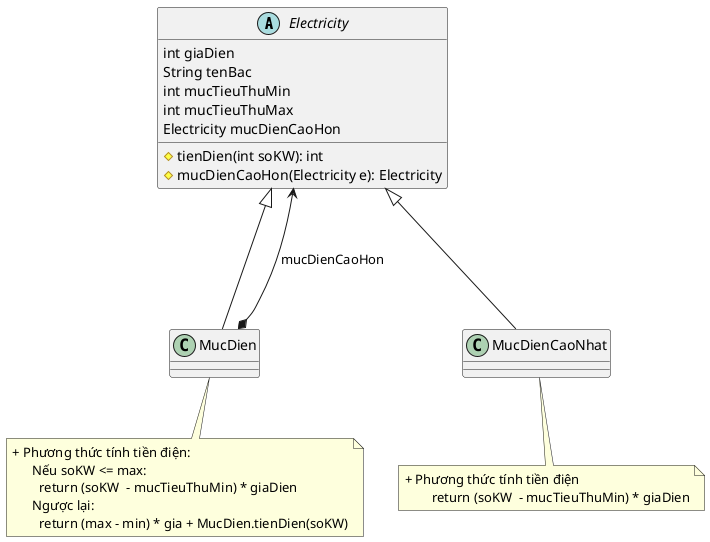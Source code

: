 @startuml
'https://plantuml.com/class-diagram
abstract class Electricity{
   int giaDien
   String tenBac
   int mucTieuThuMin
   int mucTieuThuMax
   Electricity mucDienCaoHon
   # tienDien(int soKW): int
   # mucDienCaoHon(Electricity e): Electricity
}

Electricity <|-- MucDien
Electricity <---* MucDien: mucDienCaoHon
Electricity <|--- MucDienCaoNhat

note bottom of MucDienCaoNhat
    + Phương thức tính tiền điện
            return (soKW  - mucTieuThuMin) * giaDien
end note

note bottom of MucDien
    + Phương thức tính tiền điện:
          Nếu soKW <= max:
            return (soKW  - mucTieuThuMin) * giaDien
          Ngược lại:
            return (max - min) * gia + MucDien.tienDien(soKW)
end note
@enduml